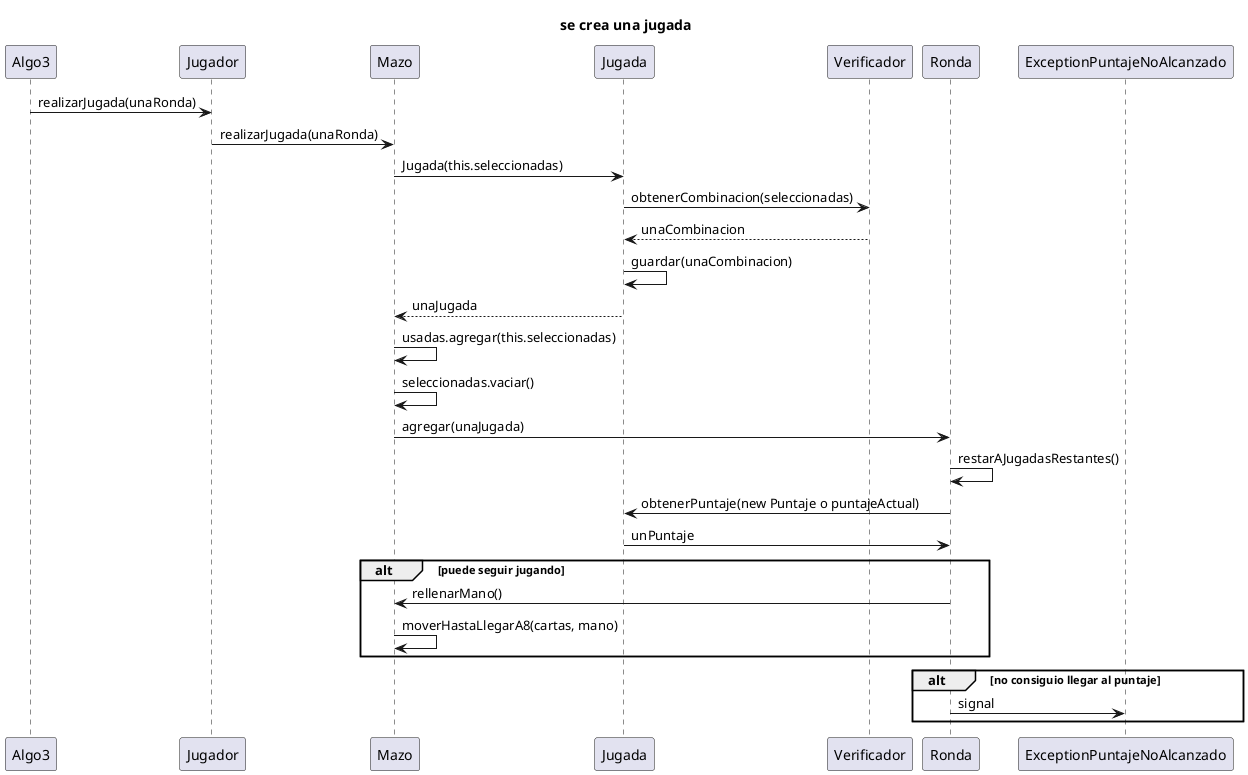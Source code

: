 @startuml
title se crea una jugada

Algo3 -> Jugador: realizarJugada(unaRonda)
Jugador -> Mazo : realizarJugada(unaRonda) 
Mazo -> Jugada : Jugada(this.seleccionadas)
Jugada -> Verificador : obtenerCombinacion(seleccionadas)
Verificador --> Jugada : unaCombinacion 
Jugada -> Jugada : guardar(unaCombinacion)
Jugada --> Mazo : unaJugada 
Mazo ->  Mazo: usadas.agregar(this.seleccionadas)
Mazo -> Mazo : seleccionadas.vaciar()
Mazo -> Ronda : agregar(unaJugada)
Ronda -> Ronda : restarAJugadasRestantes()
Ronda -> Jugada : obtenerPuntaje(new Puntaje o puntajeActual)
Jugada -> Ronda : unPuntaje
alt puede seguir jugando

Ronda -> Mazo : rellenarMano()
Mazo -> Mazo : moverHastaLlegarA8(cartas, mano)
end alt
alt no consiguio llegar al puntaje 
Ronda -> ExceptionPuntajeNoAlcanzado : signal

end alt
@enduml 